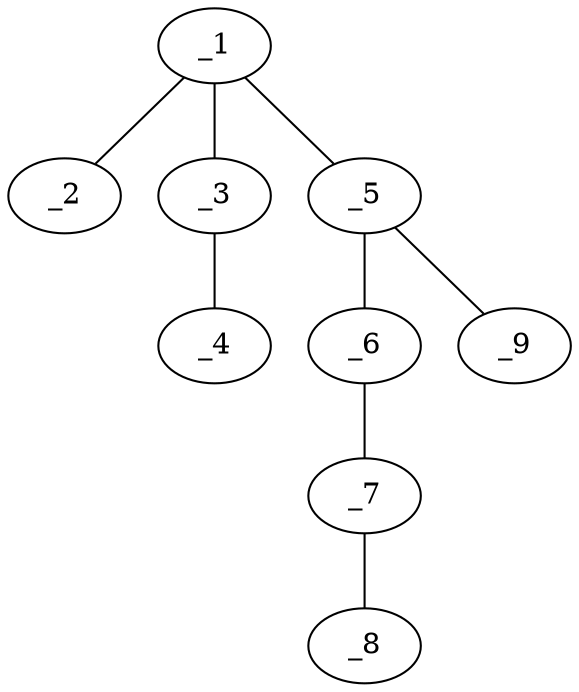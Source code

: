 graph molid643489 {
	_1	 [charge=0,
		chem=1,
		symbol="C  ",
		x="5.4641",
		y="0.25"];
	_2	 [charge=0,
		chem=2,
		symbol="O  ",
		x="5.4641",
		y="1.25"];
	_1 -- _2	 [valence=2];
	_3	 [charge=0,
		chem=4,
		symbol="N  ",
		x="6.3301",
		y="-0.25"];
	_1 -- _3	 [valence=1];
	_5	 [charge=0,
		chem=4,
		symbol="N  ",
		x="4.5981",
		y="-0.25"];
	_1 -- _5	 [valence=1];
	_4	 [charge=0,
		chem=1,
		symbol="C  ",
		x="7.1962",
		y="0.25"];
	_3 -- _4	 [valence=1];
	_6	 [charge=0,
		chem=1,
		symbol="C  ",
		x="3.7321",
		y="0.25"];
	_5 -- _6	 [valence=1];
	_9	 [charge=0,
		chem=1,
		symbol="C  ",
		x="4.5981",
		y="-1.25"];
	_5 -- _9	 [valence=1];
	_7	 [charge=0,
		chem=2,
		symbol="O  ",
		x="2.866",
		y="-0.25"];
	_6 -- _7	 [valence=1];
	_8	 [charge=0,
		chem=1,
		symbol="C  ",
		x=2,
		y="0.25"];
	_7 -- _8	 [valence=1];
}
